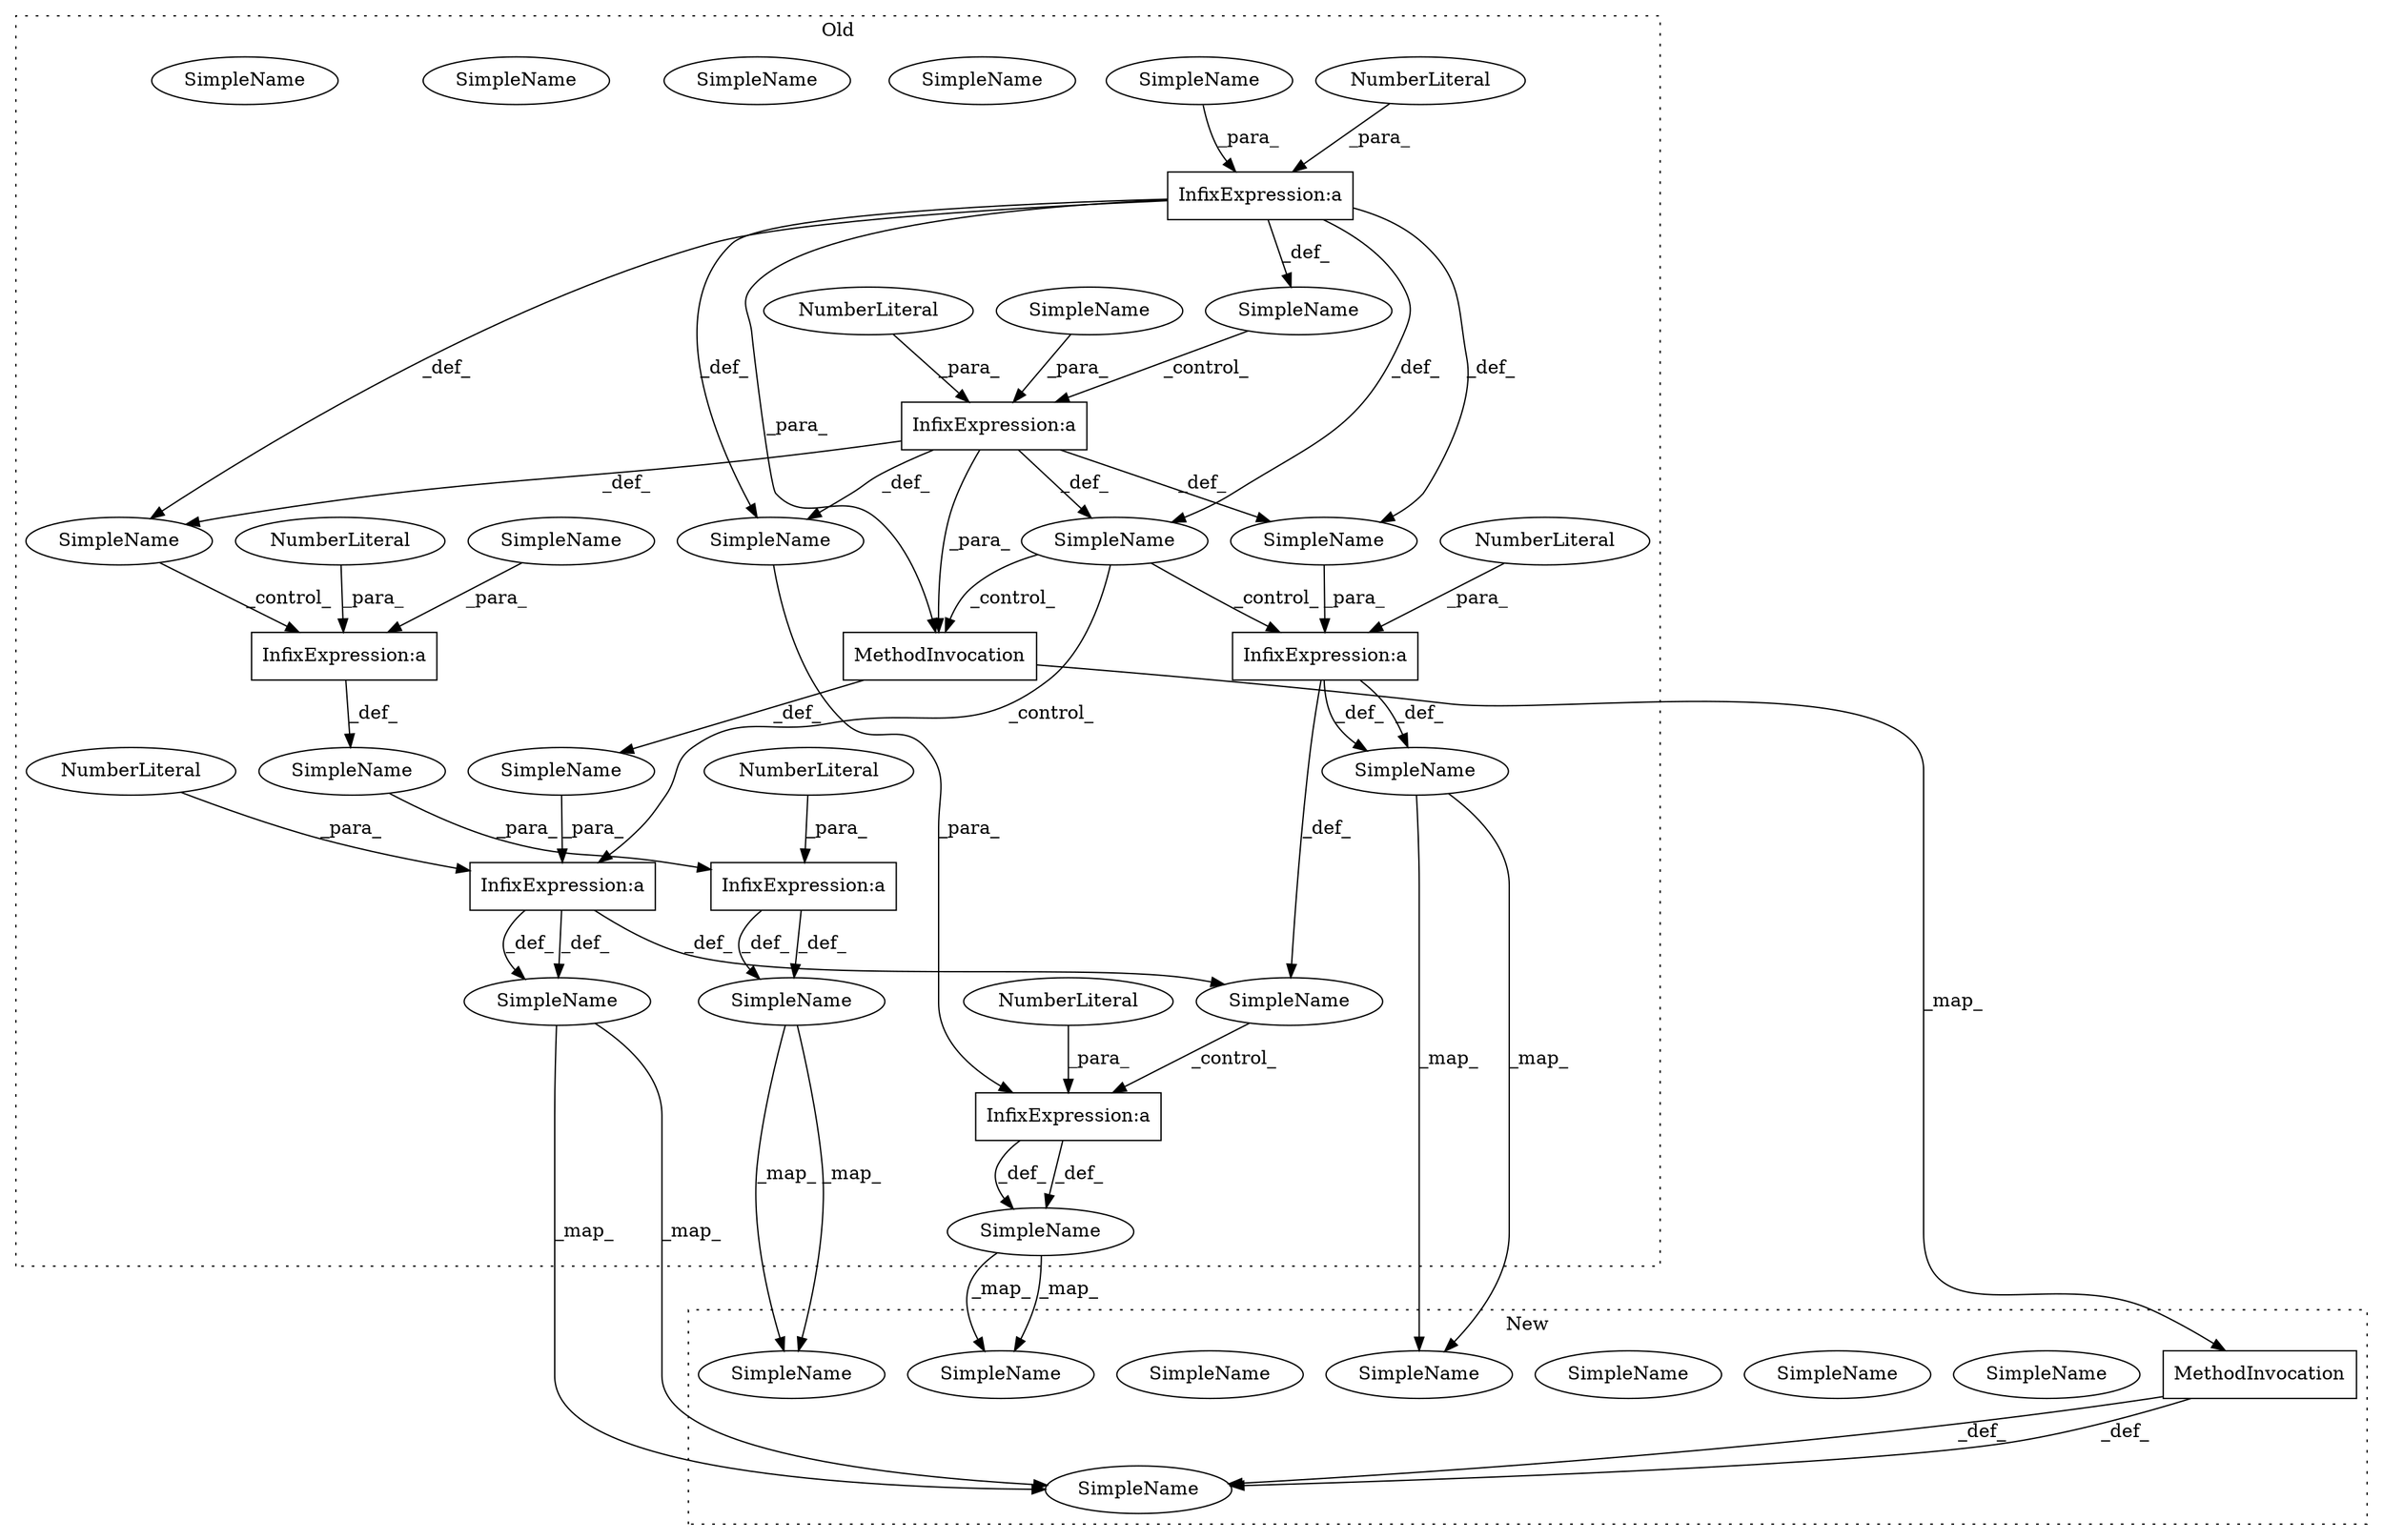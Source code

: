 digraph G {
subgraph cluster0 {
1 [label="MethodInvocation" a="32" s="7829,7844" l="4,1" shape="box"];
3 [label="NumberLiteral" a="34" s="7612" l="1" shape="ellipse"];
4 [label="NumberLiteral" a="34" s="7848" l="1" shape="ellipse"];
5 [label="NumberLiteral" a="34" s="7791" l="1" shape="ellipse"];
6 [label="NumberLiteral" a="34" s="7358" l="1" shape="ellipse"];
7 [label="NumberLiteral" a="34" s="7936" l="1" shape="ellipse"];
8 [label="NumberLiteral" a="34" s="8009" l="1" shape="ellipse"];
9 [label="NumberLiteral" a="34" s="7451" l="1" shape="ellipse"];
11 [label="SimpleName" a="42" s="" l="" shape="ellipse"];
12 [label="SimpleName" a="42" s="7746" l="2" shape="ellipse"];
13 [label="SimpleName" a="42" s="7346" l="9" shape="ellipse"];
14 [label="SimpleName" a="42" s="7600" l="9" shape="ellipse"];
16 [label="SimpleName" a="42" s="" l="" shape="ellipse"];
17 [label="SimpleName" a="42" s="" l="" shape="ellipse"];
18 [label="SimpleName" a="42" s="7803" l="2" shape="ellipse"];
20 [label="SimpleName" a="42" s="7964" l="2" shape="ellipse"];
21 [label="SimpleName" a="42" s="" l="" shape="ellipse"];
22 [label="SimpleName" a="42" s="7891" l="2" shape="ellipse"];
24 [label="SimpleName" a="42" s="7803" l="2" shape="ellipse"];
25 [label="SimpleName" a="42" s="7964" l="2" shape="ellipse"];
26 [label="SimpleName" a="42" s="7746" l="2" shape="ellipse"];
27 [label="SimpleName" a="42" s="7439" l="9" shape="ellipse"];
28 [label="SimpleName" a="42" s="7891" l="2" shape="ellipse"];
30 [label="SimpleName" a="42" s="" l="" shape="ellipse"];
32 [label="SimpleName" a="42" s="" l="" shape="ellipse"];
33 [label="SimpleName" a="42" s="" l="" shape="ellipse"];
34 [label="SimpleName" a="42" s="" l="" shape="ellipse"];
37 [label="InfixExpression:a" a="27" s="7788" l="3" shape="box"];
38 [label="InfixExpression:a" a="27" s="7355" l="3" shape="box"];
39 [label="InfixExpression:a" a="27" s="7845" l="3" shape="box"];
40 [label="InfixExpression:a" a="27" s="7933" l="3" shape="box"];
41 [label="InfixExpression:a" a="27" s="8006" l="3" shape="box"];
42 [label="InfixExpression:a" a="27" s="7609" l="3" shape="box"];
43 [label="InfixExpression:a" a="27" s="7448" l="3" shape="box"];
label = "Old";
style="dotted";
}
subgraph cluster1 {
2 [label="MethodInvocation" a="32" s="7809,7824" l="4,1" shape="box"];
10 [label="SimpleName" a="42" s="7867" l="2" shape="ellipse"];
15 [label="SimpleName" a="42" s="7730" l="2" shape="ellipse"];
19 [label="SimpleName" a="42" s="7783" l="2" shape="ellipse"];
23 [label="SimpleName" a="42" s="7730" l="2" shape="ellipse"];
29 [label="SimpleName" a="42" s="7783" l="2" shape="ellipse"];
31 [label="SimpleName" a="42" s="7936" l="2" shape="ellipse"];
35 [label="SimpleName" a="42" s="7936" l="2" shape="ellipse"];
36 [label="SimpleName" a="42" s="7867" l="2" shape="ellipse"];
label = "New";
style="dotted";
}
1 -> 2 [label="_map_"];
1 -> 33 [label="_def_"];
2 -> 29 [label="_def_"];
2 -> 29 [label="_def_"];
3 -> 42 [label="_para_"];
4 -> 39 [label="_para_"];
5 -> 37 [label="_para_"];
6 -> 38 [label="_para_"];
7 -> 40 [label="_para_"];
8 -> 41 [label="_para_"];
9 -> 43 [label="_para_"];
11 -> 43 [label="_control_"];
12 -> 23 [label="_map_"];
12 -> 23 [label="_map_"];
13 -> 38 [label="_para_"];
14 -> 42 [label="_para_"];
16 -> 37 [label="_para_"];
17 -> 40 [label="_control_"];
21 -> 41 [label="_para_"];
24 -> 29 [label="_map_"];
24 -> 29 [label="_map_"];
25 -> 35 [label="_map_"];
25 -> 35 [label="_map_"];
27 -> 43 [label="_para_"];
28 -> 36 [label="_map_"];
28 -> 36 [label="_map_"];
30 -> 37 [label="_control_"];
30 -> 39 [label="_control_"];
30 -> 1 [label="_control_"];
32 -> 42 [label="_control_"];
33 -> 39 [label="_para_"];
34 -> 40 [label="_para_"];
37 -> 12 [label="_def_"];
37 -> 12 [label="_def_"];
37 -> 17 [label="_def_"];
38 -> 11 [label="_def_"];
38 -> 32 [label="_def_"];
38 -> 16 [label="_def_"];
38 -> 1 [label="_para_"];
38 -> 30 [label="_def_"];
38 -> 34 [label="_def_"];
39 -> 24 [label="_def_"];
39 -> 17 [label="_def_"];
39 -> 24 [label="_def_"];
40 -> 28 [label="_def_"];
40 -> 28 [label="_def_"];
41 -> 25 [label="_def_"];
41 -> 25 [label="_def_"];
42 -> 21 [label="_def_"];
43 -> 32 [label="_def_"];
43 -> 34 [label="_def_"];
43 -> 16 [label="_def_"];
43 -> 30 [label="_def_"];
43 -> 1 [label="_para_"];
}